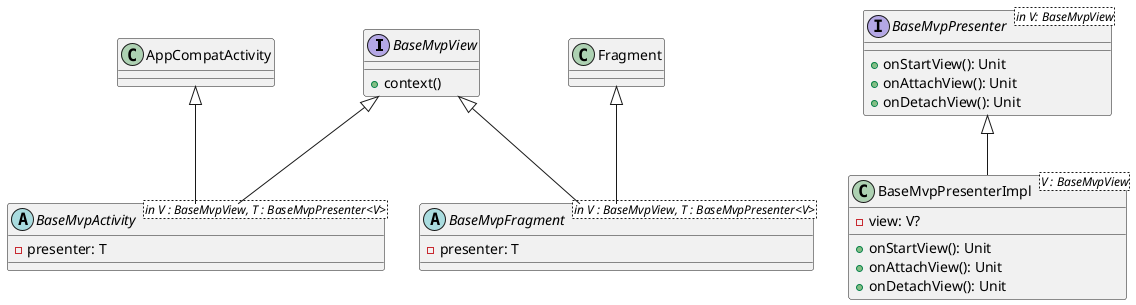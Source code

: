@startuml
'https://plantuml.com/class-diagram


interface BaseMvpView {
    +context()
}

interface BaseMvpPresenter<in V: BaseMvpView> {
    +onStartView(): Unit
    +onAttachView(): Unit
    +onDetachView(): Unit
}

BaseMvpPresenter <|--  BaseMvpPresenterImpl
BaseMvpView <|--  BaseMvpActivity
AppCompatActivity <|--  BaseMvpActivity
BaseMvpView <|--  BaseMvpFragment
Fragment <|--  BaseMvpFragment

class BaseMvpPresenterImpl<V : BaseMvpView> {
    -view: V?
    +onStartView(): Unit
    +onAttachView(): Unit
    +onDetachView(): Unit
}

abstract class BaseMvpActivity<in V : BaseMvpView, T : BaseMvpPresenter<V>> {
    -presenter: T
}

abstract class BaseMvpFragment<in V : BaseMvpView, T : BaseMvpPresenter<V>> {
    -presenter: T
}

@enduml